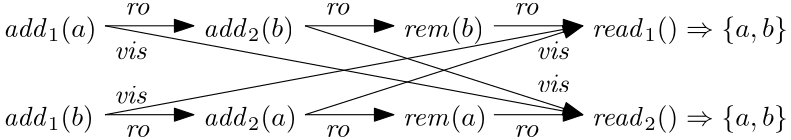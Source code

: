 <?xml version="1.0"?>
<!DOCTYPE ipe SYSTEM "ipe.dtd">
<ipe version="70107" creator="Ipe 7.1.7">
<info created="D:20151003110714" modified="D:20180526103956"/>
<preamble>\usepackage[version=0.96]{pgf}
\usepackage{tikz}
\usetikzlibrary{arrows,shapes,snakes,automata,backgrounds,petri}
\usepackage[latin1]{inputenc}
\usepackage{verbatim}</preamble>
<ipestyle name="basic">
<symbol name="arrow/arc(spx)">
<path stroke="sym-stroke" fill="sym-stroke" pen="sym-pen">
0 0 m
-1 0.333 l
-1 -0.333 l
h
</path>
</symbol>
<symbol name="arrow/farc(spx)">
<path stroke="sym-stroke" fill="white" pen="sym-pen">
0 0 m
-1 0.333 l
-1 -0.333 l
h
</path>
</symbol>
<symbol name="arrow/ptarc(spx)">
<path stroke="sym-stroke" fill="sym-stroke" pen="sym-pen">
0 0 m
-1 0.333 l
-0.8 0 l
-1 -0.333 l
h
</path>
</symbol>
<symbol name="arrow/fptarc(spx)">
<path stroke="sym-stroke" fill="white" pen="sym-pen">
0 0 m
-1 0.333 l
-0.8 0 l
-1 -0.333 l
h
</path>
</symbol>
<symbol name="mark/circle(sx)" transformations="translations">
<path fill="sym-stroke">
0.6 0 0 0.6 0 0 e
0.4 0 0 0.4 0 0 e
</path>
</symbol>
<symbol name="mark/disk(sx)" transformations="translations">
<path fill="sym-stroke">
0.6 0 0 0.6 0 0 e
</path>
</symbol>
<symbol name="mark/fdisk(sfx)" transformations="translations">
<group>
<path fill="sym-fill">
0.5 0 0 0.5 0 0 e
</path>
<path fill="sym-stroke" fillrule="eofill">
0.6 0 0 0.6 0 0 e
0.4 0 0 0.4 0 0 e
</path>
</group>
</symbol>
<symbol name="mark/box(sx)" transformations="translations">
<path fill="sym-stroke" fillrule="eofill">
-0.6 -0.6 m
0.6 -0.6 l
0.6 0.6 l
-0.6 0.6 l
h
-0.4 -0.4 m
0.4 -0.4 l
0.4 0.4 l
-0.4 0.4 l
h
</path>
</symbol>
<symbol name="mark/square(sx)" transformations="translations">
<path fill="sym-stroke">
-0.6 -0.6 m
0.6 -0.6 l
0.6 0.6 l
-0.6 0.6 l
h
</path>
</symbol>
<symbol name="mark/fsquare(sfx)" transformations="translations">
<group>
<path fill="sym-fill">
-0.5 -0.5 m
0.5 -0.5 l
0.5 0.5 l
-0.5 0.5 l
h
</path>
<path fill="sym-stroke" fillrule="eofill">
-0.6 -0.6 m
0.6 -0.6 l
0.6 0.6 l
-0.6 0.6 l
h
-0.4 -0.4 m
0.4 -0.4 l
0.4 0.4 l
-0.4 0.4 l
h
</path>
</group>
</symbol>
<symbol name="mark/cross(sx)" transformations="translations">
<group>
<path fill="sym-stroke">
-0.43 -0.57 m
0.57 0.43 l
0.43 0.57 l
-0.57 -0.43 l
h
</path>
<path fill="sym-stroke">
-0.43 0.57 m
0.57 -0.43 l
0.43 -0.57 l
-0.57 0.43 l
h
</path>
</group>
</symbol>
<symbol name="arrow/fnormal(spx)">
<path stroke="sym-stroke" fill="white" pen="sym-pen">
0 0 m
-1 0.333 l
-1 -0.333 l
h
</path>
</symbol>
<symbol name="arrow/pointed(spx)">
<path stroke="sym-stroke" fill="sym-stroke" pen="sym-pen">
0 0 m
-1 0.333 l
-0.8 0 l
-1 -0.333 l
h
</path>
</symbol>
<symbol name="arrow/fpointed(spx)">
<path stroke="sym-stroke" fill="white" pen="sym-pen">
0 0 m
-1 0.333 l
-0.8 0 l
-1 -0.333 l
h
</path>
</symbol>
<symbol name="arrow/linear(spx)">
<path stroke="sym-stroke" pen="sym-pen">
-1 0.333 m
0 0 l
-1 -0.333 l
</path>
</symbol>
<symbol name="arrow/fdouble(spx)">
<path stroke="sym-stroke" fill="white" pen="sym-pen">
0 0 m
-1 0.333 l
-1 -0.333 l
h
-1 0 m
-2 0.333 l
-2 -0.333 l
h
</path>
</symbol>
<symbol name="arrow/double(spx)">
<path stroke="sym-stroke" fill="sym-stroke" pen="sym-pen">
0 0 m
-1 0.333 l
-1 -0.333 l
h
-1 0 m
-2 0.333 l
-2 -0.333 l
h
</path>
</symbol>
<pen name="heavier" value="0.8"/>
<pen name="fat" value="1.2"/>
<pen name="ultrafat" value="2"/>
<symbolsize name="large" value="5"/>
<symbolsize name="small" value="2"/>
<symbolsize name="tiny" value="1.1"/>
<arrowsize name="large" value="10"/>
<arrowsize name="small" value="5"/>
<arrowsize name="tiny" value="3"/>
<color name="red" value="1 0 0"/>
<color name="green" value="0 1 0"/>
<color name="blue" value="0 0 1"/>
<color name="yellow" value="1 1 0"/>
<color name="orange" value="1 0.647 0"/>
<color name="gold" value="1 0.843 0"/>
<color name="purple" value="0.627 0.125 0.941"/>
<color name="gray" value="0.745"/>
<color name="brown" value="0.647 0.165 0.165"/>
<color name="navy" value="0 0 0.502"/>
<color name="pink" value="1 0.753 0.796"/>
<color name="seagreen" value="0.18 0.545 0.341"/>
<color name="turquoise" value="0.251 0.878 0.816"/>
<color name="violet" value="0.933 0.51 0.933"/>
<color name="darkblue" value="0 0 0.545"/>
<color name="darkcyan" value="0 0.545 0.545"/>
<color name="darkgray" value="0.663"/>
<color name="darkgreen" value="0 0.392 0"/>
<color name="darkmagenta" value="0.545 0 0.545"/>
<color name="darkorange" value="1 0.549 0"/>
<color name="darkred" value="0.545 0 0"/>
<color name="lightblue" value="0.678 0.847 0.902"/>
<color name="lightcyan" value="0.878 1 1"/>
<color name="lightgray" value="0.827"/>
<color name="lightgreen" value="0.565 0.933 0.565"/>
<color name="lightyellow" value="1 1 0.878"/>
<dashstyle name="dashed" value="[4] 0"/>
<dashstyle name="dotted" value="[1 3] 0"/>
<dashstyle name="dash dotted" value="[4 2 1 2] 0"/>
<dashstyle name="dash dot dotted" value="[4 2 1 2 1 2] 0"/>
<textsize name="large" value="\large"/>
<textsize name="small" value="\small"/>
<textsize name="tiny" value="\tiny"/>
<textsize name="Large" value="\Large"/>
<textsize name="LARGE" value="\LARGE"/>
<textsize name="huge" value="\huge"/>
<textsize name="Huge" value="\Huge"/>
<textsize name="footnote" value="\footnotesize"/>
<textstyle name="center" begin="\begin{center}" end="\end{center}"/>
<textstyle name="itemize" begin="\begin{itemize}" end="\end{itemize}"/>
<textstyle name="item" begin="\begin{itemize}\item{}" end="\end{itemize}"/>
<gridsize name="4 pts" value="4"/>
<gridsize name="8 pts (~3 mm)" value="8"/>
<gridsize name="16 pts (~6 mm)" value="16"/>
<gridsize name="32 pts (~12 mm)" value="32"/>
<gridsize name="10 pts (~3.5 mm)" value="10"/>
<gridsize name="20 pts (~7 mm)" value="20"/>
<gridsize name="14 pts (~5 mm)" value="14"/>
<gridsize name="28 pts (~10 mm)" value="28"/>
<gridsize name="56 pts (~20 mm)" value="56"/>
<anglesize name="90 deg" value="90"/>
<anglesize name="60 deg" value="60"/>
<anglesize name="45 deg" value="45"/>
<anglesize name="30 deg" value="30"/>
<anglesize name="22.5 deg" value="22.5"/>
<tiling name="falling" angle="-60" step="4" width="1"/>
<tiling name="rising" angle="30" step="4" width="1"/>
</ipestyle>
<page>
<layer name="alpha"/>
<view layers="alpha" active="alpha"/>
<text layer="alpha" matrix="1 0 0 1 -56.795 -112" transformations="translations" pos="64 436" stroke="black" type="label" width="33.79" height="7.473" depth="2.49" valign="baseline">$\mathit{add}_1(a)$</text>
<path matrix="1 0 0 1 -20 -120" stroke="black" arrow="normal/normal">
64 448 m
96 448 l
</path>
<text matrix="1 0 0 1 -12.795 -104" transformations="translations" pos="64 436" stroke="black" type="label" width="9.413" height="4.289" depth="0" valign="baseline">$\mathit{ro}$</text>
<text matrix="1 0 0 1 15.205 -112" transformations="translations" pos="64 436" stroke="black" type="label" width="32.799" height="7.473" depth="2.49" valign="baseline">$\mathit{add}_2(b)$</text>
<path matrix="1 0 0 1 52 -120" stroke="black" arrow="normal/normal">
64 448 m
96 448 l
</path>
<text matrix="1 0 0 1 59.205 -104" transformations="translations" pos="64 436" stroke="black" type="label" width="9.413" height="4.289" depth="0" valign="baseline">$\mathit{ro}$</text>
<text matrix="1 0 0 1 87.205 -112" transformations="translations" pos="64 436" stroke="black" type="label" width="29.21" height="7.473" depth="2.49" valign="baseline">$\mathit{rem}(b)$</text>
<path matrix="1 0 0 1 120 -120" stroke="black" arrow="normal/normal">
64 448 m
96 448 l
</path>
<text matrix="1 0 0 1 127.205 -104" transformations="translations" pos="64 436" stroke="black" type="label" width="9.413" height="4.289" depth="0" valign="baseline">$\mathit{ro}$</text>
<text matrix="1 0 0 1 155.205 -112" transformations="translations" pos="64 436" stroke="black" type="label" width="70.626" height="7.473" depth="2.49" valign="baseline">$\mathit{read}_1() \Rightarrow \{ a,b \}$</text>
<text matrix="1 0 0 1 -56.795 -144" transformations="translations" pos="64 436" stroke="black" type="label" width="32.799" height="7.473" depth="2.49" valign="baseline">$\mathit{add}_1(b)$</text>
<path matrix="1 0 0 1 -20 -152" stroke="black" arrow="normal/normal">
64 448 m
96 448 l
</path>
<text matrix="1 0 0 1 15.205 -144" transformations="translations" pos="64 436" stroke="black" type="label" width="33.79" height="7.473" depth="2.49" valign="baseline">$\mathit{add}_2(a)$</text>
<path matrix="1 0 0 1 52 -152" stroke="black" arrow="normal/normal">
64 448 m
96 448 l
</path>
<text matrix="1 0 0 1 87.205 -144" transformations="translations" pos="64 436" stroke="black" type="label" width="30.201" height="7.473" depth="2.49" valign="baseline">$\mathit{rem}(a)$</text>
<path matrix="1 0 0 1 120 -152" stroke="black" arrow="normal/normal">
64 448 m
96 448 l
</path>
<text matrix="1 0 0 1 155.205 -144" transformations="translations" pos="64 436" stroke="black" type="label" width="70.626" height="7.473" depth="2.49" valign="baseline">$\mathit{read}_2() \Rightarrow \{ a,b \}$</text>
<text matrix="1 0 0 1 59.205 -148" transformations="translations" pos="64 436" stroke="black" type="label" width="9.413" height="4.289" depth="0" valign="baseline">$\mathit{ro}$</text>
<text matrix="1 0 0 1 127.205 -148" transformations="translations" pos="64 436" stroke="black" type="label" width="9.413" height="4.289" depth="0" valign="baseline">$\mathit{ro}$</text>
<path stroke="black">
44 328 m
216 296 l
</path>
<path stroke="black">
44 296 m
216 328 l
</path>
<text matrix="1 0 0 1 -12.795 -148" transformations="translations" pos="64 436" stroke="black" type="label" width="9.413" height="4.289" depth="0" valign="baseline">$\mathit{ro}$</text>
<path stroke="black" arrow="normal/normal">
116 328 m
216 296 l
</path>
<path stroke="black" arrow="normal/normal">
116 296 m
216 328 l
</path>
<text matrix="1 0 0 1 -16.795 -120" transformations="translations" pos="64 436" stroke="black" type="label" width="12.529" height="6.529" depth="0" valign="baseline">$\mathit{vis}$</text>
<text matrix="1 0 0 1 -16.795 -136" transformations="translations" pos="64 436" stroke="black" type="label" width="12.529" height="6.529" depth="0" valign="baseline">$\mathit{vis}$</text>
<text matrix="1 0 0 1 135.205 -120" transformations="translations" pos="64 436" stroke="black" type="label" width="12.529" height="6.529" depth="0" valign="baseline">$\mathit{vis}$</text>
<text matrix="1 0 0 1 135.205 -132" transformations="translations" pos="64 436" stroke="black" type="label" width="12.529" height="6.529" depth="0" valign="baseline">$\mathit{vis}$</text>
</page>
</ipe>
